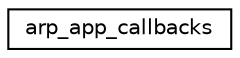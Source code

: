 digraph "Graphical Class Hierarchy"
{
  edge [fontname="Helvetica",fontsize="10",labelfontname="Helvetica",labelfontsize="10"];
  node [fontname="Helvetica",fontsize="10",shape=record];
  rankdir="LR";
  Node1 [label="arp_app_callbacks",height=0.2,width=0.4,color="black", fillcolor="white", style="filled",URL="$structarp__app__callbacks.html"];
}
